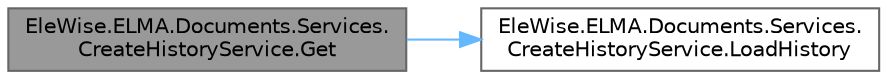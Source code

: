 digraph "EleWise.ELMA.Documents.Services.CreateHistoryService.Get"
{
 // LATEX_PDF_SIZE
  bgcolor="transparent";
  edge [fontname=Helvetica,fontsize=10,labelfontname=Helvetica,labelfontsize=10];
  node [fontname=Helvetica,fontsize=10,shape=box,height=0.2,width=0.4];
  rankdir="LR";
  Node1 [id="Node000001",label="EleWise.ELMA.Documents.Services.\lCreateHistoryService.Get",height=0.2,width=0.4,color="gray40", fillcolor="grey60", style="filled", fontcolor="black",tooltip="Получить список созданных"];
  Node1 -> Node2 [id="edge1_Node000001_Node000002",color="steelblue1",style="solid",tooltip=" "];
  Node2 [id="Node000002",label="EleWise.ELMA.Documents.Services.\lCreateHistoryService.LoadHistory",height=0.2,width=0.4,color="grey40", fillcolor="white", style="filled",URL="$class_ele_wise_1_1_e_l_m_a_1_1_documents_1_1_services_1_1_create_history_service.html#a830b3dc0d0262306bd419d07a8a48dbf",tooltip=" "];
}
